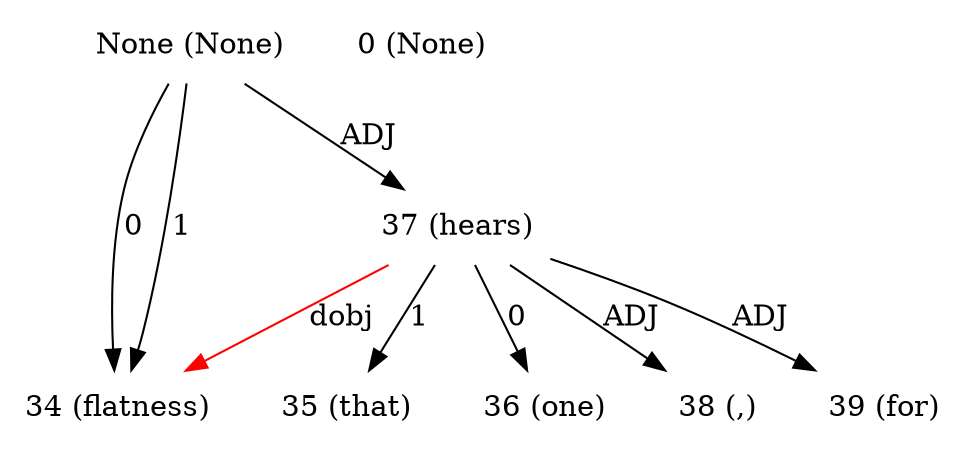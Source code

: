 digraph G{
edge [dir=forward]
node [shape=plaintext]

None [label="None (None)"]
None -> 34 [label="0"]
None [label="None (None)"]
None -> 37 [label="ADJ"]
None [label="None (None)"]
None -> 34 [label="1"]
0 [label="0 (None)"]
34 [label="34 (flatness)"]
37 -> 34 [label="dobj", color="red"]
35 [label="35 (that)"]
36 [label="36 (one)"]
37 [label="37 (hears)"]
37 -> 35 [label="1"]
37 -> 36 [label="0"]
37 -> 38 [label="ADJ"]
37 -> 39 [label="ADJ"]
38 [label="38 (,)"]
39 [label="39 (for)"]
}

